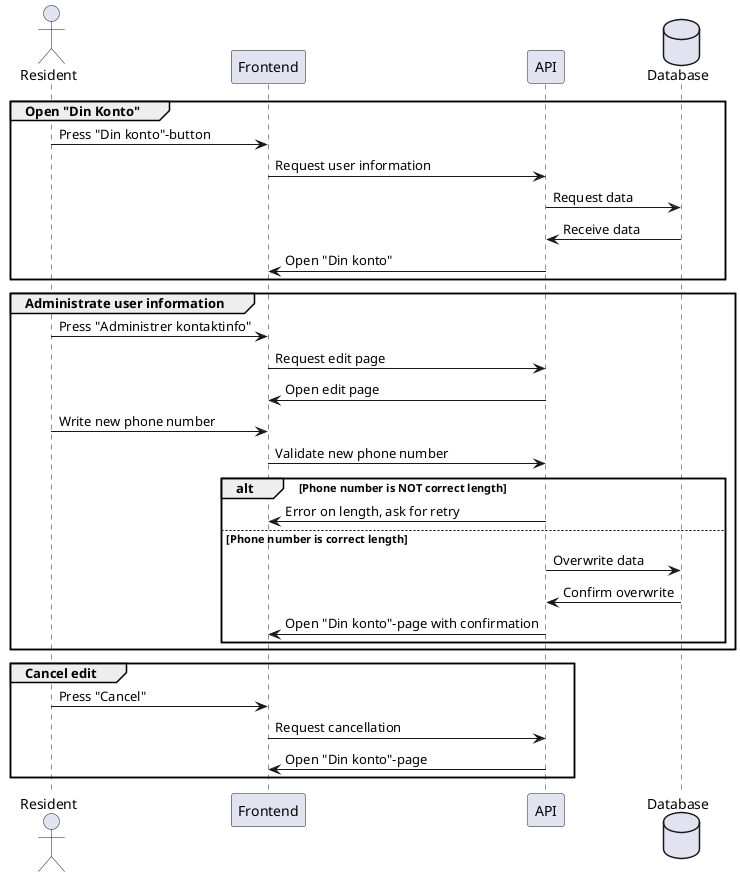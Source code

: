 @startuml User can edit profile
actor Resident
participant Frontend
participant API
database Database

group Open "Din Konto"
    Resident -> Frontend : Press "Din konto"-button
    Frontend -> API : Request user information 
    API -> Database : Request data
    Database -> API : Receive data
    API -> Frontend : Open "Din konto"
end
group Administrate user information
    Resident -> Frontend : Press "Administrer kontaktinfo"
    Frontend -> API : Request edit page
    API -> Frontend : Open edit page
    Resident -> Frontend : Write new phone number
    Frontend -> API : Validate new phone number
    alt Phone number is NOT correct length 
    API -> Frontend : Error on length, ask for retry

    else Phone number is correct length 
    API -> Database : Overwrite data
    Database -> API : Confirm overwrite
    API -> Frontend : Open "Din konto"-page with confirmation
end 
end 
group Cancel edit 
Resident -> Frontend : Press "Cancel"
Frontend -> API : Request cancellation
API -> Frontend : Open "Din konto"-page
end



@enduml